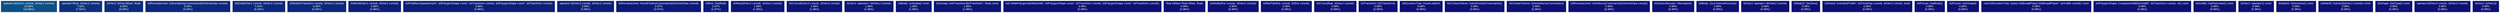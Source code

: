 digraph {
	graph [fontname=Arial, nodesep=0.125, ranksep=0.25];
	node [fontcolor=white, fontname=Arial, height=0, shape=box, style=filled, width=0];
	edge [fontname=Arial];
	1 [color="#0d4f85", fontcolor="#ffffff", fontsize="10.00", label="operator-(b2Vec2 const&, b2Vec2 const&)\n13.86%\n(13.86%)"];
	2 [color="#0d307d", fontcolor="#ffffff", fontsize="10.00", label="operator*(float, b2Vec2 const&)\n7.92%\n(7.92%)"];
	3 [color="#0d2b7c", fontcolor="#ffffff", fontsize="10.00", label="b2Vec2::b2Vec2(float, float)\n6.93%\n(6.93%)"];
	4 [color="#0d277a", fontcolor="#ffffff", fontsize="10.00", label="b2RevoluteJoint::SolveVelocityConstraints(b2SolverData const&)\n5.94%\n(5.94%)"];
	5 [color="#0d277a", fontcolor="#ffffff", fontsize="10.00", label="b2Dot(b2Vec2 const&, b2Vec2 const&)\n5.94%\n(5.94%)"];
	6 [color="#0d277a", fontcolor="#ffffff", fontsize="10.00", label="b2Mul(b2Transform const&, b2Vec2 const&)\n5.94%\n(5.94%)"];
	7 [color="#0d1e78", fontcolor="#ffffff", fontsize="10.00", label="b2Min(b2Vec2 const&, b2Vec2 const&)\n3.96%\n(3.96%)"];
	8 [color="#0d1e78", fontcolor="#ffffff", fontsize="10.00", label="b2FindMaxSeparation(int*, b2PolygonShape const*, b2Transform const&, b2PolygonShape const*, b2Transform const&)\n3.96%\n(3.96%)"];
	9 [color="#0d1e78", fontcolor="#ffffff", fontsize="10.00", label="operator+(b2Vec2 const&, b2Vec2 const&)\n3.96%\n(3.96%)"];
	10 [color="#0d1977", fontcolor="#ffffff", fontsize="10.00", label="b2RevoluteJoint::SolvePositionConstraints(b2SolverData const&)\n2.97%\n(2.97%)"];
	11 [color="#0d1977", fontcolor="#ffffff", fontsize="10.00", label="b2Rot::Set(float)\n2.97%\n(2.97%)"];
	12 [color="#0d1575", fontcolor="#ffffff", fontsize="10.00", label="b2Max(b2Vec2 const&, b2Vec2 const&)\n1.98%\n(1.98%)"];
	13 [color="#0d1575", fontcolor="#ffffff", fontsize="10.00", label="b2Cross(b2Vec2 const&, b2Vec2 const&)\n1.98%\n(1.98%)"];
	14 [color="#0d1575", fontcolor="#ffffff", fontsize="10.00", label="b2Vec2::operator+=(b2Vec2 const&)\n1.98%\n(1.98%)"];
	15 [color="#0d1575", fontcolor="#ffffff", fontsize="10.00", label="b2Body::IsAwake() const\n1.98%\n(1.98%)"];
	16 [color="#0d1575", fontcolor="#ffffff", fontsize="10.00", label="b2Sweep::GetTransform(b2Transform*, float) const\n1.98%\n(1.98%)"];
	17 [color="#0d1174", fontcolor="#ffffff", fontsize="10.00", label="b2CollidePolygons(b2Manifold*, b2PolygonShape const*, b2Transform const&, b2PolygonShape const*, b2Transform const&)\n0.99%\n(0.99%)"];
	18 [color="#0d1174", fontcolor="#ffffff", fontsize="10.00", label="float b2Max<float>(float, float)\n0.99%\n(0.99%)"];
	19 [color="#0d1174", fontcolor="#ffffff", fontsize="10.00", label="b2Mul(b2Rot const&, b2Vec2 const&)\n0.99%\n(0.99%)"];
	20 [color="#0d1174", fontcolor="#ffffff", fontsize="10.00", label="b2MulT(b2Rot const&, b2Rot const&)\n0.99%\n(0.99%)"];
	21 [color="#0d1174", fontcolor="#ffffff", fontsize="10.00", label="b2Cross(float, b2Vec2 const&)\n0.99%\n(0.99%)"];
	22 [color="#0d1174", fontcolor="#ffffff", fontsize="10.00", label="b2Transform::b2Transform()\n0.99%\n(0.99%)"];
	23 [color="#0d1174", fontcolor="#ffffff", fontsize="10.00", label="b2DynamicTree::InsertLeaf(int)\n0.99%\n(0.99%)"];
	24 [color="#0d1174", fontcolor="#ffffff", fontsize="10.00", label="b2ContactSolver::SolvePositionConstraints()\n0.99%\n(0.99%)"];
	25 [color="#0d1174", fontcolor="#ffffff", fontsize="10.00", label="b2ContactSolver::SolveVelocityConstraints()\n0.99%\n(0.99%)"];
	26 [color="#0d1174", fontcolor="#ffffff", fontsize="10.00", label="b2RevoluteJoint::InitVelocityConstraints(b2SolverData const&)\n0.99%\n(0.99%)"];
	27 [color="#0d1174", fontcolor="#ffffff", fontsize="10.00", label="b2StackAllocator::Allocate(int)\n0.99%\n(0.99%)"];
	28 [color="#0d1174", fontcolor="#ffffff", fontsize="10.00", label="b2Body::SynchronizeFixtures()\n0.99%\n(0.99%)"];
	29 [color="#0d1174", fontcolor="#ffffff", fontsize="10.00", label="b2Vec2::operator-=(b2Vec2 const&)\n0.99%\n(0.99%)"];
	30 [color="#0d1174", fontcolor="#ffffff", fontsize="10.00", label="b2Mat22::SetZero()\n0.99%\n(0.99%)"];
	31 [color="#0d1174", fontcolor="#ffffff", fontsize="10.00", label="b2Island::Solve(b2Profile*, b2TimeStep const&, b2Vec2 const&, bool)\n0.99%\n(0.99%)"];
	32 [color="#0d1174", fontcolor="#ffffff", fontsize="10.00", label="b2Fixture::GetBody()\n0.99%\n(0.99%)"];
	33 [color="#0d1174", fontcolor="#ffffff", fontsize="10.00", label="b2Fixture::GetShape()\n0.99%\n(0.99%)"];
	34 [color="#0d1174", fontcolor="#ffffff", fontsize="10.00", label="void b2DynamicTree::Query<b2BroadPhase>(b2BroadPhase*, b2AABB const&) const\n0.99%\n(0.99%)"];
	35 [color="#0d1174", fontcolor="#ffffff", fontsize="10.00", label="b2PolygonShape::ComputeAABB(b2AABB*, b2Transform const&, int) const\n0.99%\n(0.99%)"];
	36 [color="#0d1174", fontcolor="#ffffff", fontsize="10.00", label="b2AABB::GetPerimeter() const\n0.99%\n(0.99%)"];
	37 [color="#0d1174", fontcolor="#ffffff", fontsize="10.00", label="b2Vec2::operator-() const\n0.99%\n(0.99%)"];
	38 [color="#0d1174", fontcolor="#ffffff", fontsize="10.00", label="b2Mat22::GetInverse() const\n0.99%\n(0.99%)"];
	39 [color="#0d1174", fontcolor="#ffffff", fontsize="10.00", label="b2Mat33::Solve22(b2Vec2 const&) const\n0.99%\n(0.99%)"];
	40 [color="#0d1174", fontcolor="#ffffff", fontsize="10.00", label="b2Shape::GetType() const\n0.99%\n(0.99%)"];
	41 [color="#0d1174", fontcolor="#ffffff", fontsize="10.00", label="operator-(b2Vec3 const&, b2Vec3 const&)\n0.99%\n(0.99%)"];
	42 [color="#0d1174", fontcolor="#ffffff", fontsize="10.00", label="b2Vec2::b2Vec2()\n0.99%\n(0.99%)"];
}
